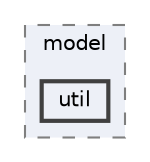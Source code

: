 digraph "src/model/util"
{
 // LATEX_PDF_SIZE
  bgcolor="transparent";
  edge [fontname=Helvetica,fontsize=10,labelfontname=Helvetica,labelfontsize=10];
  node [fontname=Helvetica,fontsize=10,shape=box,height=0.2,width=0.4];
  compound=true
  subgraph clusterdir_5dd65160827af56e6353642206b80129 {
    graph [ bgcolor="#edf0f7", pencolor="grey50", label="model", fontname=Helvetica,fontsize=10 style="filled,dashed", URL="dir_5dd65160827af56e6353642206b80129.html",tooltip=""]
  dir_d8e510c9e0c064da222d5b256c19ded2 [label="util", fillcolor="#edf0f7", color="grey25", style="filled,bold", URL="dir_d8e510c9e0c064da222d5b256c19ded2.html",tooltip=""];
  }
}
